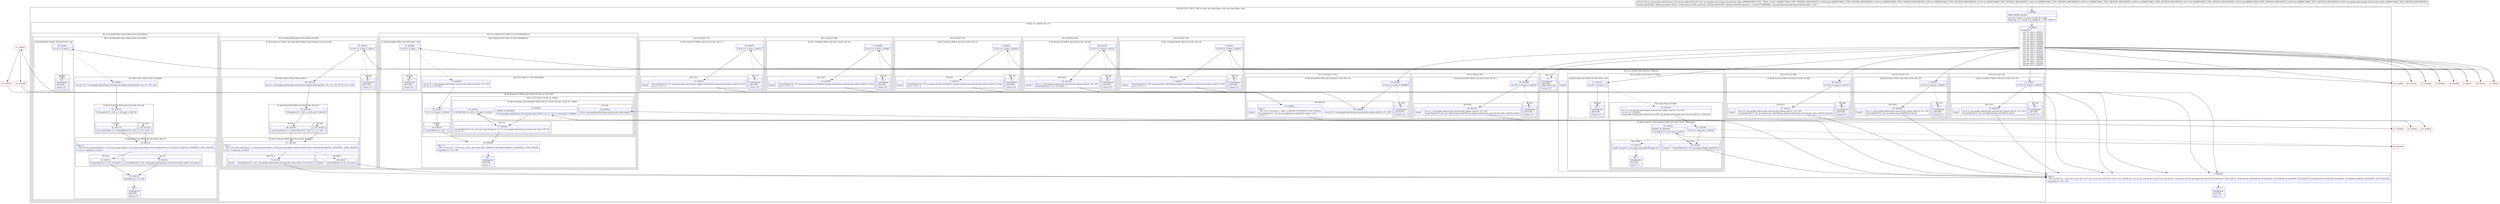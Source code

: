 digraph "CFG forcom.google.android.gms.internal.ads.zzdpn.zza(Ljava\/lang\/Object;[BIIIIIIIJILcom\/google\/android\/gms\/internal\/ads\/zzdmn;)I" {
subgraph cluster_Region_406772288 {
label = "R(4:0|1|5|73) | DECL_VAR: int null, java.lang.Object null, java.lang.Object null\l";
node [shape=record,color=blue];
Node_0 [shape=record,label="{0\:\ 0x0000|MTH_ENTER_BLOCK\l|sun.misc.Unsafe sun.misc.Unsafe r8 = zzhjp\llong long r10 = (long) (r12.zzhjq[r24 + 2] & 1048575)\l}"];
subgraph cluster_SwitchRegion_1570312635 {
label = "Switch: 14, default: R(1:71)";
node [shape=record,color=blue];
Node_1 [shape=record,label="{1\:\ 0x000d|switch(r21) \{\l    case 51: goto L_0x0011;\l    case 52: goto L_0x002c;\l    case 53: goto L_0x0041;\l    case 54: goto L_0x0041;\l    case 55: goto L_0x0057;\l    case 56: goto L_0x006d;\l    case 57: goto L_0x0082;\l    case 58: goto L_0x0097;\l    case 59: goto L_0x00b8;\l    case 60: goto L_0x00f9;\l    case 61: goto L_0x013c;\l    case 62: goto L_0x0057;\l    case 63: goto L_0x0152;\l    case 64: goto L_0x0082;\l    case 65: goto L_0x006d;\l    case 66: goto L_0x0188;\l    case 67: goto L_0x01a3;\l    case 68: goto L_0x01be;\l    default: goto L_0x0010;\l\}\l}"];
subgraph cluster_Region_61825958 {
label = "R(1:(2:4|1)(1:72))";
node [shape=record,color=blue];
subgraph cluster_IfRegion_95751492 {
label = "IF [B:3:0x0014] THEN: R(2:4|1) ELSE: R(1:72)";
node [shape=record,color=blue];
Node_3 [shape=record,label="{3\:\ 0x0014|if (r19 == 1) goto L_0x0016\l}"];
subgraph cluster_Region_481399343 {
label = "R(2:4|1)";
node [shape=record,color=blue];
Node_4 [shape=record,label="{4\:\ 0x0016|r8.putObject(r13, r22, java.lang.Double.valueOf(com.google.android.gms.internal.ads.zzdmm.zzh(r14, r15)))\lint r2 = r15 + 8\l}"];
Node_InsnContainer_490481438 [shape=record,label="{|break\l}"];
}
subgraph cluster_Region_146663883 {
label = "R(1:72)";
node [shape=record,color=blue];
Node_72 [shape=record,label="{72\:\ ?|SYNTHETIC\lRETURN\l|return r15\l}"];
}
}
}
subgraph cluster_Region_1895237929 {
label = "R(1:(2:8|1)(1:74))";
node [shape=record,color=blue];
subgraph cluster_IfRegion_1560667486 {
label = "IF [B:7:0x002f] THEN: R(2:8|1) ELSE: R(1:74)";
node [shape=record,color=blue];
Node_7 [shape=record,label="{7\:\ 0x002f|if (r19 == 5) goto L_0x0031\l}"];
subgraph cluster_Region_887839252 {
label = "R(2:8|1)";
node [shape=record,color=blue];
Node_8 [shape=record,label="{8\:\ 0x0031|r8.putObject(r13, r22, java.lang.Float.valueOf(com.google.android.gms.internal.ads.zzdmm.zzi(r14, r15)))\lint r2 = r15 + 4\l}"];
Node_InsnContainer_561851703 [shape=record,label="{|break\l}"];
}
subgraph cluster_Region_1181317986 {
label = "R(1:74)";
node [shape=record,color=blue];
Node_74 [shape=record,label="{74\:\ ?|SYNTHETIC\lRETURN\l|return r15\l}"];
}
}
}
subgraph cluster_Region_245337287 {
label = "R(1:(2:10|1)(1:75))";
node [shape=record,color=blue];
subgraph cluster_IfRegion_2084747103 {
label = "IF [B:9:0x0041] THEN: R(2:10|1) ELSE: R(1:75)";
node [shape=record,color=blue];
Node_9 [shape=record,label="{9\:\ 0x0041|if (r19 == 0) goto L_0x0043\l}"];
subgraph cluster_Region_1526252545 {
label = "R(2:10|1)";
node [shape=record,color=blue];
Node_10 [shape=record,label="{10\:\ 0x0043|int r2 = com.google.android.gms.internal.ads.zzdmm.zzb(r14, r15, r25)\lr8.putObject(r13, r22, java.lang.Long.valueOf(r25.zzhcm))\l}"];
Node_InsnContainer_874391925 [shape=record,label="{|break\l}"];
}
subgraph cluster_Region_966911743 {
label = "R(1:75)";
node [shape=record,color=blue];
Node_75 [shape=record,label="{75\:\ ?|SYNTHETIC\lRETURN\l|return r15\l}"];
}
}
}
subgraph cluster_Region_1269480632 {
label = "R(1:(2:12|1)(1:76))";
node [shape=record,color=blue];
subgraph cluster_IfRegion_582681309 {
label = "IF [B:11:0x0057] THEN: R(2:12|1) ELSE: R(1:76)";
node [shape=record,color=blue];
Node_11 [shape=record,label="{11\:\ 0x0057|if (r19 == 0) goto L_0x0059\l}"];
subgraph cluster_Region_880474564 {
label = "R(2:12|1)";
node [shape=record,color=blue];
Node_12 [shape=record,label="{12\:\ 0x0059|int r2 = com.google.android.gms.internal.ads.zzdmm.zza(r14, r15, r25)\lr8.putObject(r13, r22, java.lang.Integer.valueOf(r25.zzhcl))\l}"];
Node_InsnContainer_1739309694 [shape=record,label="{|break\l}"];
}
subgraph cluster_Region_1368086122 {
label = "R(1:76)";
node [shape=record,color=blue];
Node_76 [shape=record,label="{76\:\ ?|SYNTHETIC\lRETURN\l|return r15\l}"];
}
}
}
subgraph cluster_Region_1339715487 {
label = "R(1:(2:15|1)(1:77))";
node [shape=record,color=blue];
subgraph cluster_IfRegion_890052947 {
label = "IF [B:14:0x0070] THEN: R(2:15|1) ELSE: R(1:77)";
node [shape=record,color=blue];
Node_14 [shape=record,label="{14\:\ 0x0070|if (r19 == 1) goto L_0x0072\l}"];
subgraph cluster_Region_608843150 {
label = "R(2:15|1)";
node [shape=record,color=blue];
Node_15 [shape=record,label="{15\:\ 0x0072|r8.putObject(r13, r22, java.lang.Long.valueOf(com.google.android.gms.internal.ads.zzdmm.zzg(r14, r15)))\lint r2 = r15 + 8\l}"];
Node_InsnContainer_202157502 [shape=record,label="{|break\l}"];
}
subgraph cluster_Region_121602643 {
label = "R(1:77)";
node [shape=record,color=blue];
Node_77 [shape=record,label="{77\:\ ?|SYNTHETIC\lRETURN\l|return r15\l}"];
}
}
}
subgraph cluster_Region_453354428 {
label = "R(1:(2:18|1)(1:78))";
node [shape=record,color=blue];
subgraph cluster_IfRegion_1197350454 {
label = "IF [B:17:0x0085] THEN: R(2:18|1) ELSE: R(1:78)";
node [shape=record,color=blue];
Node_17 [shape=record,label="{17\:\ 0x0085|if (r19 == 5) goto L_0x0087\l}"];
subgraph cluster_Region_1251995881 {
label = "R(2:18|1)";
node [shape=record,color=blue];
Node_18 [shape=record,label="{18\:\ 0x0087|r8.putObject(r13, r22, java.lang.Integer.valueOf(com.google.android.gms.internal.ads.zzdmm.zzf(r14, r15)))\lint r2 = r15 + 4\l}"];
Node_InsnContainer_785787454 [shape=record,label="{|break\l}"];
}
subgraph cluster_Region_1434454189 {
label = "R(1:78)";
node [shape=record,color=blue];
Node_78 [shape=record,label="{78\:\ ?|SYNTHETIC\lRETURN\l|return r15\l}"];
}
}
}
subgraph cluster_Region_1672366562 {
label = "R(1:(3:20|23|1)(1:79))";
node [shape=record,color=blue];
subgraph cluster_IfRegion_1421235215 {
label = "IF [B:19:0x0097] THEN: R(3:20|23|1) ELSE: R(1:79)";
node [shape=record,color=blue];
Node_19 [shape=record,label="{19\:\ 0x0097|if (r19 == 0) goto L_0x0099\l}"];
subgraph cluster_Region_1457257847 {
label = "R(3:20|23|1)";
node [shape=record,color=blue];
Node_20 [shape=record,label="{20\:\ 0x0099|int int r3 = com.google.android.gms.internal.ads.zzdmm.zzb(r14, r15, r25)\l}"];
Node_23 [shape=record,label="{23\:\ 0x00aa|PHI: r2 \l  PHI: (r2v27 boolean) =  binds: [] A[DONT_GENERATE, DONT_INLINE]\l|r8.putObject(r13, r22, java.lang.Boolean.valueOf(r25.zzhcm != 0))\lr2 = r3\l}"];
Node_InsnContainer_1261306749 [shape=record,label="{|break\l}"];
}
subgraph cluster_Region_507424725 {
label = "R(1:79)";
node [shape=record,color=blue];
Node_79 [shape=record,label="{79\:\ ?|SYNTHETIC\lRETURN\l|return r15\l}"];
}
}
}
subgraph cluster_Region_256771241 {
label = "R(1:(2:(1:80)|(4:27|(1:29)(1:(1:37)(1:36))|30|81)))";
node [shape=record,color=blue];
subgraph cluster_Region_1774075747 {
label = "R(2:(1:80)|(4:27|(1:29)(1:(1:37)(1:36))|30|81))";
node [shape=record,color=blue];
subgraph cluster_IfRegion_1387330754 {
label = "IF [B:26:0x00bb] THEN: R(1:80) ELSE: null";
node [shape=record,color=blue];
Node_26 [shape=record,label="{26\:\ 0x00bb|if (r19 != 2) goto L_?\l}"];
subgraph cluster_Region_966500678 {
label = "R(1:80)";
node [shape=record,color=blue];
Node_80 [shape=record,label="{80\:\ ?|SYNTHETIC\lRETURN\l|return r15\l}"];
}
}
subgraph cluster_Region_1966249881 {
label = "R(4:27|(1:29)(1:(1:37)(1:36))|30|81)";
node [shape=record,color=blue];
Node_27 [shape=record,label="{27\:\ 0x00bd|int int r2 = com.google.android.gms.internal.ads.zzdmm.zza(r14, r15, r25)\lint int r3 = r25.zzhcl\l}"];
subgraph cluster_IfRegion_2108573087 {
label = "IF [B:28:0x00c7] THEN: R(1:29) ELSE: R(1:(1:37)(1:36))";
node [shape=record,color=blue];
Node_28 [shape=record,label="{28\:\ 0x00c7|if (r3 == 0) goto L_0x00c9\l}"];
subgraph cluster_Region_898407089 {
label = "R(1:29)";
node [shape=record,color=blue];
Node_29 [shape=record,label="{29\:\ 0x00c9|r8.putObject(r13, r22, \"\")\l}"];
}
subgraph cluster_Region_1183814032 {
label = "R(1:(1:37)(1:36)) | ELSE_IF_CHAIN\l";
node [shape=record,color=blue];
subgraph cluster_IfRegion_1564994545 {
label = "IF [B:32:0x00dc, B:34:0x00e4] THEN: R(1:37) ELSE: R(1:36) | ELSE_IF_CHAIN\l";
node [shape=record,color=blue];
Node_32 [shape=record,label="{32\:\ 0x00dc|if ((536870912 & r20) == 0) goto L_0x00eb\l}"];
Node_34 [shape=record,label="{34\:\ 0x00e4|ADDED_TO_REGION\l|if (com.google.android.gms.internal.ads.zzdra.zzl(r14, r2, r2 + r3) == true) goto L_0x00eb\l}"];
subgraph cluster_Region_1075785675 {
label = "R(1:37)";
node [shape=record,color=blue];
Node_37 [shape=record,label="{37\:\ 0x00eb|r8.putObject(r13, r22, new java.lang.String(r14, r2, r3, com.google.android.gms.internal.ads.zzdoc.UTF_8))\lr2 += r3\l}"];
}
subgraph cluster_Region_1590881029 {
label = "R(1:36)";
node [shape=record,color=blue];
Node_36 [shape=record,label="{36\:\ 0x00ea|throw com.google.android.gms.internal.ads.zzdoj.zzayk()\l}"];
}
}
}
}
Node_30 [shape=record,label="{30\:\ 0x00d0|PHI: r2 \l  PHI: (r2v24 int) = (r2v22 int), (r2v21 int) binds: [B:37:0x00eb, B:29:0x00c9] A[DONT_GENERATE, DONT_INLINE]\l|r8.putInt(r13, r10, r18)\l}"];
Node_81 [shape=record,label="{81\:\ ?|SYNTHETIC\lRETURN\l|return r2\l}"];
}
}
}
subgraph cluster_Region_198265585 {
label = "R(1:(2:(1:82)|(5:40|(1:42)(1:46)|(1:44)(1:47)|45|83)))";
node [shape=record,color=blue];
subgraph cluster_Region_1864653660 {
label = "R(2:(1:82)|(5:40|(1:42)(1:46)|(1:44)(1:47)|45|83))";
node [shape=record,color=blue];
subgraph cluster_IfRegion_1436374073 {
label = "IF [B:39:0x00fc] THEN: R(1:82) ELSE: null";
node [shape=record,color=blue];
Node_39 [shape=record,label="{39\:\ 0x00fc|if (r19 != 2) goto L_?\l}"];
subgraph cluster_Region_475928396 {
label = "R(1:82)";
node [shape=record,color=blue];
Node_82 [shape=record,label="{82\:\ ?|SYNTHETIC\lRETURN\l|return r15\l}"];
}
}
subgraph cluster_Region_1459394881 {
label = "R(5:40|(1:42)(1:46)|(1:44)(1:47)|45|83)";
node [shape=record,color=blue];
Node_40 [shape=record,label="{40\:\ 0x00fe|int int r15 = com.google.android.gms.internal.ads.zzdmm.zza(zzgr(r24), r14, r15, r16, r25)\l}"];
subgraph cluster_IfRegion_2089548813 {
label = "IF [B:41:0x0112] THEN: R(1:42) ELSE: R(1:46)";
node [shape=record,color=blue];
Node_41 [shape=record,label="{41\:\ 0x0112|if (r8.getInt(r13, r10) == r18) goto L_0x0114\l}"];
subgraph cluster_Region_755218495 {
label = "R(1:42)";
node [shape=record,color=blue];
Node_42 [shape=record,label="{42\:\ 0x0114|java.lang.Object r2 = r8.getObject(r13, r22)\l}"];
}
subgraph cluster_Region_603160061 {
label = "R(1:46)";
node [shape=record,color=blue];
Node_46 [shape=record,label="{46\:\ 0x012c|r2 = null\l}"];
}
}
subgraph cluster_IfRegion_500781300 {
label = "IF [B:43:0x011a] THEN: R(1:44) ELSE: R(1:47)";
node [shape=record,color=blue];
Node_43 [shape=record,label="{43\:\ 0x011a|PHI: r2 \l  PHI: (r2v16 java.lang.Object) = (r2v15 java.lang.Object), (r2v19 java.lang.Object) binds: [B:46:0x012c, B:42:0x0114] A[DONT_GENERATE, DONT_INLINE]\l|if (r2 == null) goto L_0x011c\l}"];
subgraph cluster_Region_341556003 {
label = "R(1:44)";
node [shape=record,color=blue];
Node_44 [shape=record,label="{44\:\ 0x011c|r8.putObject(r13, r22, r25.zzhcn)\l}"];
}
subgraph cluster_Region_1974761582 {
label = "R(1:47)";
node [shape=record,color=blue];
Node_47 [shape=record,label="{47\:\ 0x012e|r8.putObject(r13, r22, com.google.android.gms.internal.ads.zzdoc.zzb(r2, r25.zzhcn))\l}"];
}
}
Node_45 [shape=record,label="{45\:\ 0x0125|r8.putInt(r13, r10, r18)\l}"];
Node_83 [shape=record,label="{83\:\ ?|SYNTHETIC\lRETURN\l|return r15\l}"];
}
}
}
subgraph cluster_Region_1357518504 {
label = "R(1:(2:50|1)(1:84))";
node [shape=record,color=blue];
subgraph cluster_IfRegion_1869196304 {
label = "IF [B:49:0x013f] THEN: R(2:50|1) ELSE: R(1:84)";
node [shape=record,color=blue];
Node_49 [shape=record,label="{49\:\ 0x013f|if (r19 == 2) goto L_0x0141\l}"];
subgraph cluster_Region_1720582625 {
label = "R(2:50|1)";
node [shape=record,color=blue];
Node_50 [shape=record,label="{50\:\ 0x0141|int r2 = com.google.android.gms.internal.ads.zzdmm.zze(r14, r15, r25)\lr8.putObject(r13, r22, r25.zzhcn)\l}"];
Node_InsnContainer_56701638 [shape=record,label="{|break\l}"];
}
subgraph cluster_Region_1424526510 {
label = "R(1:84)";
node [shape=record,color=blue];
Node_84 [shape=record,label="{84\:\ ?|SYNTHETIC\lRETURN\l|return r15\l}"];
}
}
}
subgraph cluster_Region_1412927437 {
label = "R(2:(2:(1:85)|(2:52|(2:56|1)(2:57|86)))|1)";
node [shape=record,color=blue];
subgraph cluster_Region_1981591671 {
label = "R(2:(1:85)|(2:52|(2:56|1)(2:57|86)))";
node [shape=record,color=blue];
subgraph cluster_IfRegion_2086755184 {
label = "IF [B:51:0x0152] THEN: R(1:85) ELSE: null";
node [shape=record,color=blue];
Node_51 [shape=record,label="{51\:\ 0x0152|if (r19 != 0) goto L_?\l}"];
subgraph cluster_Region_1828464046 {
label = "R(1:85)";
node [shape=record,color=blue];
Node_85 [shape=record,label="{85\:\ ?|SYNTHETIC\lRETURN\l|return r15\l}"];
}
}
subgraph cluster_Region_2125228233 {
label = "R(2:52|(2:56|1)(2:57|86))";
node [shape=record,color=blue];
Node_52 [shape=record,label="{52\:\ 0x0154|int r2 = com.google.android.gms.internal.ads.zzdmm.zza(r14, r15, r25)\lint int r3 = r25.zzhcl\lcom.google.android.gms.internal.ads.zzdof com.google.android.gms.internal.ads.zzdof r4 = zzgt(r24)\l}"];
subgraph cluster_IfRegion_1630022714 {
label = "IF [B:53:0x0164, B:55:0x016a] THEN: R(2:56|1) ELSE: R(2:57|86)";
node [shape=record,color=blue];
Node_53 [shape=record,label="{53\:\ 0x0164|if (r4 == null) goto L_0x016c\l}"];
Node_55 [shape=record,label="{55\:\ 0x016a|ADDED_TO_REGION\l|if (r4.zzf(r3) == true) goto L_0x016c\l}"];
subgraph cluster_Region_793062576 {
label = "R(2:56|1)";
node [shape=record,color=blue];
Node_56 [shape=record,label="{56\:\ 0x016c|r8.putObject(r13, r22, java.lang.Integer.valueOf(r3))\l}"];
Node_InsnContainer_81626651 [shape=record,label="{|break\l}"];
}
subgraph cluster_Region_1040494804 {
label = "R(2:57|86)";
node [shape=record,color=blue];
Node_57 [shape=record,label="{57\:\ 0x0177|zzal(r13).zzc(r17, java.lang.Long.valueOf((long) r3))\l}"];
Node_86 [shape=record,label="{86\:\ ?|SYNTHETIC\lRETURN\l|return r2\l}"];
}
}
}
}
Node_InsnContainer_391188991 [shape=record,label="{|break\l}"];
}
subgraph cluster_Region_1637708478 {
label = "R(1:(2:59|1)(1:87))";
node [shape=record,color=blue];
subgraph cluster_IfRegion_1824651894 {
label = "IF [B:58:0x0188] THEN: R(2:59|1) ELSE: R(1:87)";
node [shape=record,color=blue];
Node_58 [shape=record,label="{58\:\ 0x0188|if (r19 == 0) goto L_0x018a\l}"];
subgraph cluster_Region_2036618814 {
label = "R(2:59|1)";
node [shape=record,color=blue];
Node_59 [shape=record,label="{59\:\ 0x018a|int r2 = com.google.android.gms.internal.ads.zzdmm.zza(r14, r15, r25)\lr8.putObject(r13, r22, java.lang.Integer.valueOf(com.google.android.gms.internal.ads.zzdnc.zzft(r25.zzhcl)))\l}"];
Node_InsnContainer_79975595 [shape=record,label="{|break\l}"];
}
subgraph cluster_Region_461726501 {
label = "R(1:87)";
node [shape=record,color=blue];
Node_87 [shape=record,label="{87\:\ ?|SYNTHETIC\lRETURN\l|return r15\l}"];
}
}
}
subgraph cluster_Region_285735529 {
label = "R(1:(2:61|1)(1:88))";
node [shape=record,color=blue];
subgraph cluster_IfRegion_1928765557 {
label = "IF [B:60:0x01a3] THEN: R(2:61|1) ELSE: R(1:88)";
node [shape=record,color=blue];
Node_60 [shape=record,label="{60\:\ 0x01a3|if (r19 == 0) goto L_0x01a5\l}"];
subgraph cluster_Region_1264647874 {
label = "R(2:61|1)";
node [shape=record,color=blue];
Node_61 [shape=record,label="{61\:\ 0x01a5|int r2 = com.google.android.gms.internal.ads.zzdmm.zzb(r14, r15, r25)\lr8.putObject(r13, r22, java.lang.Long.valueOf(com.google.android.gms.internal.ads.zzdnc.zzfi(r25.zzhcm)))\l}"];
Node_InsnContainer_1420940172 [shape=record,label="{|break\l}"];
}
subgraph cluster_Region_1688018548 {
label = "R(1:88)";
node [shape=record,color=blue];
Node_88 [shape=record,label="{88\:\ ?|SYNTHETIC\lRETURN\l|return r15\l}"];
}
}
}
subgraph cluster_Region_1248293948 {
label = "R(1:(3:64|(1:66)(1:69)|(2:70|1)(2:68|1))(1:89))";
node [shape=record,color=blue];
subgraph cluster_IfRegion_232095757 {
label = "IF [B:63:0x01c1] THEN: R(3:64|(1:66)(1:69)|(2:70|1)(2:68|1)) ELSE: R(1:89)";
node [shape=record,color=blue];
Node_63 [shape=record,label="{63\:\ 0x01c1|if (r19 == 3) goto L_0x01c3\l}"];
subgraph cluster_Region_711898040 {
label = "R(3:64|(1:66)(1:69)|(2:70|1)(2:68|1))";
node [shape=record,color=blue];
Node_64 [shape=record,label="{64\:\ 0x01c3|int r2 = com.google.android.gms.internal.ads.zzdmm.zza(zzgr(r24), r14, r15, r16, (r17 & \-8) \| 4, r25)\l}"];
subgraph cluster_IfRegion_1576501062 {
label = "IF [B:65:0x01dd] THEN: R(1:66) ELSE: R(1:69)";
node [shape=record,color=blue];
Node_65 [shape=record,label="{65\:\ 0x01dd|if (r8.getInt(r13, r10) == r18) goto L_0x01df\l}"];
subgraph cluster_Region_1540487396 {
label = "R(1:66)";
node [shape=record,color=blue];
Node_66 [shape=record,label="{66\:\ 0x01df|java.lang.Object r3 = r8.getObject(r13, r22)\l}"];
}
subgraph cluster_Region_34572458 {
label = "R(1:69)";
node [shape=record,color=blue];
Node_69 [shape=record,label="{69\:\ 0x01f2|r3 = null\l}"];
}
}
subgraph cluster_IfRegion_1470242696 {
label = "IF [B:67:0x01e5] THEN: R(2:70|1) ELSE: R(2:68|1)";
node [shape=record,color=blue];
Node_67 [shape=record,label="{67\:\ 0x01e5|PHI: r3 \l  PHI: (r3v5 java.lang.Object) = (r3v4 java.lang.Object), (r3v8 java.lang.Object) binds: [B:69:0x01f2, B:66:0x01df] A[DONT_GENERATE, DONT_INLINE]\l|if (r3 != null) goto L_0x01f4\l}"];
subgraph cluster_Region_6258694 {
label = "R(2:70|1)";
node [shape=record,color=blue];
Node_70 [shape=record,label="{70\:\ 0x01f4|r8.putObject(r13, r22, com.google.android.gms.internal.ads.zzdoc.zzb(r3, r25.zzhcn))\l}"];
Node_InsnContainer_1530971574 [shape=record,label="{|break\l}"];
}
subgraph cluster_Region_1283848225 {
label = "R(2:68|1)";
node [shape=record,color=blue];
Node_68 [shape=record,label="{68\:\ 0x01e7|r8.putObject(r13, r22, r25.zzhcn)\l}"];
Node_InsnContainer_720866422 [shape=record,label="{|break\l}"];
}
}
}
subgraph cluster_Region_193176781 {
label = "R(1:89)";
node [shape=record,color=blue];
Node_89 [shape=record,label="{89\:\ ?|SYNTHETIC\lRETURN\l|return r15\l}"];
}
}
}
subgraph cluster_Region_1285203050 {
label = "R(1:71)";
node [shape=record,color=blue];
Node_71 [shape=record,label="{71\:\ ?|SYNTHETIC\lRETURN\lORIG_RETURN\l|return r15\l}"];
}
}
Node_5 [shape=record,label="{5\:\ 0x0025|PHI: r2 \l  PHI: (r2v45 int) = (r2v6 int), (r2v6 int), (r2v7 int), (r2v8 int), (r2v9 int), (r2v11 int), (r2v29 int), (r2v34 int), (r2v38 int), (r2v39 int), (r2v40 int), (r2v44 int), (r2v49 int) binds: [B:70:0x01f4, B:68:0x01e7, B:61:0x01a5, B:59:0x018a, B:56:0x016c, B:50:0x0141, B:23:0x00aa, B:18:0x0087, B:15:0x0072, B:12:0x0059, B:10:0x0043, B:8:0x0031, B:4:0x0016] A[DONT_GENERATE, DONT_INLINE]\l|r8.putInt(r13, r10, r18)\l}"];
Node_73 [shape=record,label="{73\:\ ?|SYNTHETIC\lRETURN\l|return r2\l}"];
}
Node_2 [shape=record,color=red,label="{2\:\ 0x0011}"];
Node_6 [shape=record,color=red,label="{6\:\ 0x002c}"];
Node_13 [shape=record,color=red,label="{13\:\ 0x006d}"];
Node_16 [shape=record,color=red,label="{16\:\ 0x0082}"];
Node_21 [shape=record,color=red,label="{21\:\ 0x00a7}"];
Node_22 [shape=record,color=red,label="{22\:\ 0x00a9}"];
Node_24 [shape=record,color=red,label="{24\:\ 0x00b6}"];
Node_25 [shape=record,color=red,label="{25\:\ 0x00b8}"];
Node_31 [shape=record,color=red,label="{31\:\ 0x00d8}"];
Node_33 [shape=record,color=red,label="{33\:\ 0x00de}"];
Node_35 [shape=record,color=red,label="{35\:\ 0x00e6}"];
Node_38 [shape=record,color=red,label="{38\:\ 0x00f9}"];
Node_48 [shape=record,color=red,label="{48\:\ 0x013c}"];
Node_54 [shape=record,color=red,label="{54\:\ 0x0166}"];
Node_62 [shape=record,color=red,label="{62\:\ 0x01be}"];
MethodNode[shape=record,label="{private final int com.google.android.gms.internal.ads.zzdpn.zza((r12v0 'this' com.google.android.gms.internal.ads.zzdpn A[IMMUTABLE_TYPE, THIS]), (r13v0 T A[IMMUTABLE_TYPE, METHOD_ARGUMENT]), (r14v0 byte[] A[IMMUTABLE_TYPE, METHOD_ARGUMENT]), (r15v0 int A[IMMUTABLE_TYPE, METHOD_ARGUMENT]), (r16v0 int A[IMMUTABLE_TYPE, METHOD_ARGUMENT]), (r17v0 int A[IMMUTABLE_TYPE, METHOD_ARGUMENT]), (r18v0 int A[IMMUTABLE_TYPE, METHOD_ARGUMENT]), (r19v0 int A[IMMUTABLE_TYPE, METHOD_ARGUMENT]), (r20v0 int A[IMMUTABLE_TYPE, METHOD_ARGUMENT]), (r21v0 int A[IMMUTABLE_TYPE, METHOD_ARGUMENT]), (r22v0 long A[IMMUTABLE_TYPE, METHOD_ARGUMENT]), (r24v0 int A[IMMUTABLE_TYPE, METHOD_ARGUMENT]), (r25v0 com.google.android.gms.internal.ads.zzdmn A[IMMUTABLE_TYPE, METHOD_ARGUMENT]))  | Annotation[SYSTEM, dalvik.annotation.Throws, \{value=[java.io.IOException]\}], Annotation[SYSTEM, dalvik.annotation.Signature, \{value=[(TT;[BIIIIIIIJI, Lcom\/google\/android\/gms\/internal\/ads\/zzdmn;, )I]\}]\l}"];
MethodNode -> Node_0;
Node_0 -> Node_1;
Node_1 -> Node_2;
Node_1 -> Node_6;
Node_1 -> Node_9;
Node_1 -> Node_11;
Node_1 -> Node_13;
Node_1 -> Node_16;
Node_1 -> Node_19;
Node_1 -> Node_25;
Node_1 -> Node_38;
Node_1 -> Node_48;
Node_1 -> Node_51;
Node_1 -> Node_58;
Node_1 -> Node_60;
Node_1 -> Node_62;
Node_1 -> Node_71;
Node_3 -> Node_4;
Node_3 -> Node_72[style=dashed];
Node_4 -> Node_5;
Node_7 -> Node_8;
Node_7 -> Node_74[style=dashed];
Node_8 -> Node_5;
Node_9 -> Node_10;
Node_9 -> Node_75[style=dashed];
Node_10 -> Node_5;
Node_11 -> Node_12;
Node_11 -> Node_76[style=dashed];
Node_12 -> Node_5;
Node_14 -> Node_15;
Node_14 -> Node_77[style=dashed];
Node_15 -> Node_5;
Node_17 -> Node_18;
Node_17 -> Node_78[style=dashed];
Node_18 -> Node_5;
Node_19 -> Node_20;
Node_19 -> Node_79[style=dashed];
Node_20 -> Node_21;
Node_23 -> Node_5;
Node_26 -> Node_27[style=dashed];
Node_26 -> Node_80;
Node_27 -> Node_28;
Node_28 -> Node_29;
Node_28 -> Node_31[style=dashed];
Node_29 -> Node_30;
Node_32 -> Node_33[style=dashed];
Node_32 -> Node_37;
Node_34 -> Node_35[style=dashed];
Node_34 -> Node_37;
Node_37 -> Node_30;
Node_30 -> Node_81;
Node_39 -> Node_40[style=dashed];
Node_39 -> Node_82;
Node_40 -> Node_41;
Node_41 -> Node_42;
Node_41 -> Node_46[style=dashed];
Node_42 -> Node_43;
Node_46 -> Node_43;
Node_43 -> Node_44;
Node_43 -> Node_47[style=dashed];
Node_44 -> Node_45;
Node_47 -> Node_45;
Node_45 -> Node_83;
Node_49 -> Node_50;
Node_49 -> Node_84[style=dashed];
Node_50 -> Node_5;
Node_51 -> Node_52[style=dashed];
Node_51 -> Node_85;
Node_52 -> Node_53;
Node_53 -> Node_54[style=dashed];
Node_53 -> Node_56;
Node_55 -> Node_56;
Node_55 -> Node_57[style=dashed];
Node_56 -> Node_5;
Node_57 -> Node_86;
Node_58 -> Node_59;
Node_58 -> Node_87[style=dashed];
Node_59 -> Node_5;
Node_60 -> Node_61;
Node_60 -> Node_88[style=dashed];
Node_61 -> Node_5;
Node_63 -> Node_64;
Node_63 -> Node_89[style=dashed];
Node_64 -> Node_65;
Node_65 -> Node_66;
Node_65 -> Node_69[style=dashed];
Node_66 -> Node_67;
Node_69 -> Node_67;
Node_67 -> Node_68[style=dashed];
Node_67 -> Node_70;
Node_70 -> Node_5;
Node_68 -> Node_5;
Node_5 -> Node_73;
Node_2 -> Node_3;
Node_6 -> Node_7;
Node_13 -> Node_14;
Node_16 -> Node_17;
Node_21 -> Node_22;
Node_21 -> Node_24;
Node_22 -> Node_23;
Node_24 -> Node_23;
Node_25 -> Node_26;
Node_31 -> Node_32;
Node_33 -> Node_34;
Node_35 -> Node_36;
Node_38 -> Node_39;
Node_48 -> Node_49;
Node_54 -> Node_55;
Node_62 -> Node_63;
}

